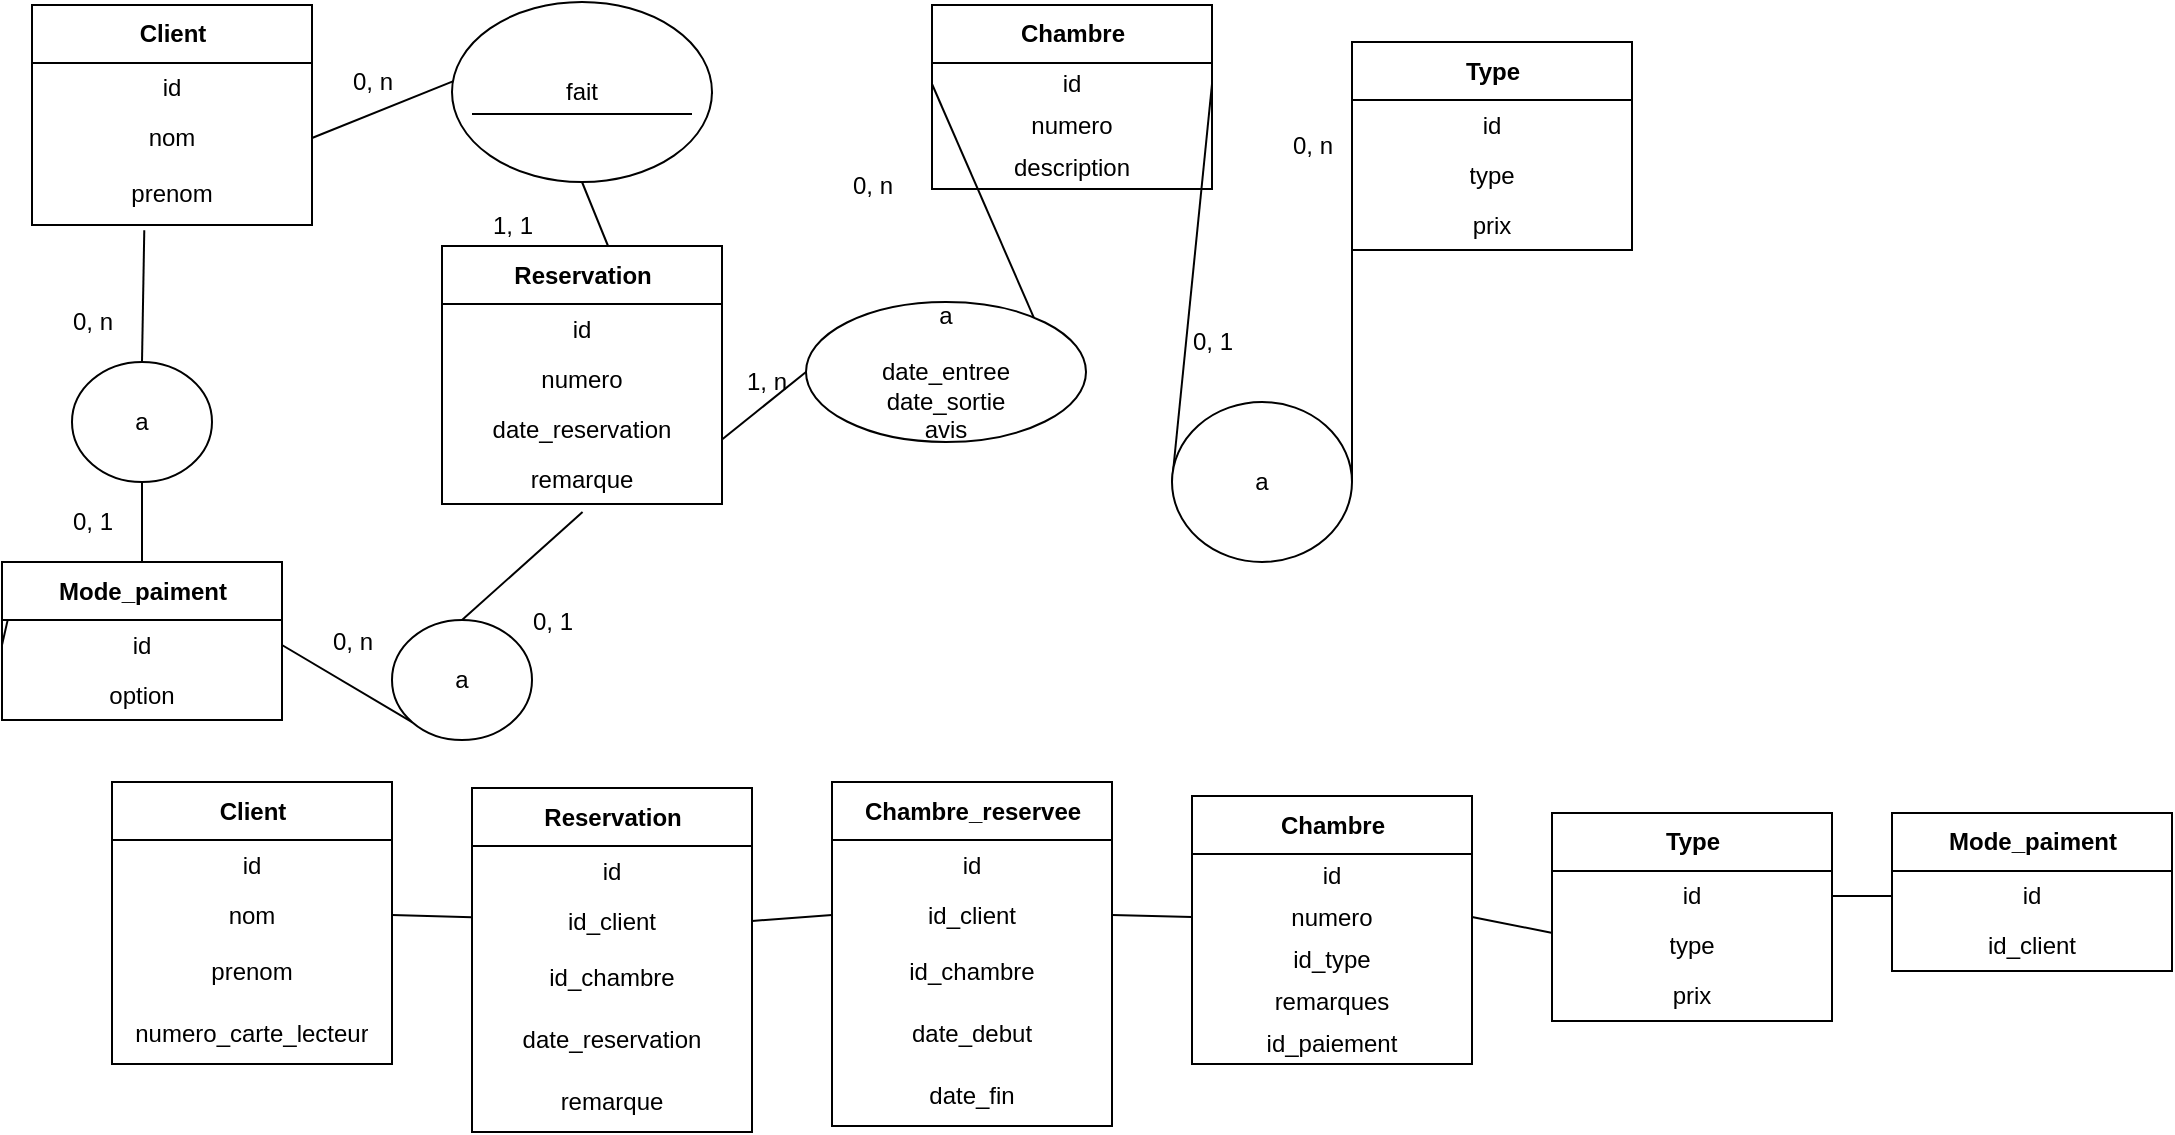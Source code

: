<mxfile>
    <diagram id="DqbkeTZN6tFKZuUJC_Nf" name="Page-1">
        <mxGraphModel dx="1881" dy="609" grid="1" gridSize="10" guides="1" tooltips="1" connect="1" arrows="1" fold="1" page="1" pageScale="1" pageWidth="827" pageHeight="1169" math="0" shadow="0">
            <root>
                <mxCell id="0"/>
                <mxCell id="1" parent="0"/>
                <mxCell id="2" value="Client" style="swimlane;fontStyle=1;align=center;verticalAlign=middle;childLayout=stackLayout;horizontal=1;startSize=29;horizontalStack=0;resizeParent=1;resizeParentMax=0;resizeLast=0;collapsible=0;marginBottom=0;html=1;" vertex="1" parent="1">
                    <mxGeometry x="-800" y="21.5" width="140" height="110" as="geometry"/>
                </mxCell>
                <mxCell id="3" value="id" style="text;html=1;strokeColor=none;fillColor=none;align=center;verticalAlign=middle;spacingLeft=4;spacingRight=4;overflow=hidden;rotatable=0;points=[[0,0.5],[1,0.5]];portConstraint=eastwest;" vertex="1" parent="2">
                    <mxGeometry y="29" width="140" height="25" as="geometry"/>
                </mxCell>
                <mxCell id="4" value="nom" style="text;html=1;strokeColor=none;fillColor=none;align=center;verticalAlign=middle;spacingLeft=4;spacingRight=4;overflow=hidden;rotatable=0;points=[[0,0.5],[1,0.5]];portConstraint=eastwest;" vertex="1" parent="2">
                    <mxGeometry y="54" width="140" height="25" as="geometry"/>
                </mxCell>
                <mxCell id="5" value="&lt;div&gt;prenom&lt;/div&gt;" style="text;html=1;strokeColor=none;fillColor=none;align=center;verticalAlign=middle;spacingLeft=4;spacingRight=4;overflow=hidden;rotatable=0;points=[[0,0.5],[1,0.5]];portConstraint=eastwest;" vertex="1" parent="2">
                    <mxGeometry y="79" width="140" height="31" as="geometry"/>
                </mxCell>
                <mxCell id="7" style="edgeStyle=none;html=1;exitX=0.02;exitY=0.431;exitDx=0;exitDy=0;endArrow=none;endFill=0;entryX=1;entryY=0.5;entryDx=0;entryDy=0;exitPerimeter=0;" edge="1" parent="1" source="9" target="4">
                    <mxGeometry relative="1" as="geometry">
                        <mxPoint x="-660" y="140" as="targetPoint"/>
                    </mxGeometry>
                </mxCell>
                <mxCell id="8" style="edgeStyle=none;html=1;entryX=0;entryY=0.5;entryDx=0;entryDy=0;endArrow=none;endFill=0;exitX=1;exitY=0.75;exitDx=0;exitDy=0;startArrow=none;" edge="1" parent="1" source="98" target="11">
                    <mxGeometry relative="1" as="geometry">
                        <mxPoint x="-480" y="110" as="sourcePoint"/>
                        <mxPoint x="-420" y="106.5" as="targetPoint"/>
                    </mxGeometry>
                </mxCell>
                <mxCell id="96" style="edgeStyle=none;html=1;exitX=0.5;exitY=1;exitDx=0;exitDy=0;entryX=0.593;entryY=0;entryDx=0;entryDy=0;entryPerimeter=0;endArrow=none;endFill=0;" edge="1" parent="1" source="9" target="88">
                    <mxGeometry relative="1" as="geometry"/>
                </mxCell>
                <mxCell id="9" value="fait" style="ellipse;whiteSpace=wrap;html=1;align=center;" vertex="1" parent="1">
                    <mxGeometry x="-590" y="20" width="130" height="90" as="geometry"/>
                </mxCell>
                <mxCell id="10" value="Chambre" style="swimlane;fontStyle=1;align=center;verticalAlign=middle;childLayout=stackLayout;horizontal=1;startSize=29;horizontalStack=0;resizeParent=1;resizeParentMax=0;resizeLast=0;collapsible=0;marginBottom=0;html=1;" vertex="1" parent="1">
                    <mxGeometry x="-350" y="21.5" width="140" height="92" as="geometry"/>
                </mxCell>
                <mxCell id="11" value="id" style="text;html=1;strokeColor=none;fillColor=none;align=center;verticalAlign=middle;spacingLeft=4;spacingRight=4;overflow=hidden;rotatable=0;points=[[0,0.5],[1,0.5]];portConstraint=eastwest;" vertex="1" parent="10">
                    <mxGeometry y="29" width="140" height="21" as="geometry"/>
                </mxCell>
                <mxCell id="40" value="numero" style="text;html=1;strokeColor=none;fillColor=none;align=center;verticalAlign=middle;spacingLeft=4;spacingRight=4;overflow=hidden;rotatable=0;points=[[0,0.5],[1,0.5]];portConstraint=eastwest;" vertex="1" parent="10">
                    <mxGeometry y="50" width="140" height="21" as="geometry"/>
                </mxCell>
                <mxCell id="121" value="description" style="text;html=1;strokeColor=none;fillColor=none;align=center;verticalAlign=middle;spacingLeft=4;spacingRight=4;overflow=hidden;rotatable=0;points=[[0,0.5],[1,0.5]];portConstraint=eastwest;" vertex="1" parent="10">
                    <mxGeometry y="71" width="140" height="21" as="geometry"/>
                </mxCell>
                <mxCell id="13" value="0, n" style="text;html=1;resizable=0;autosize=1;align=center;verticalAlign=middle;points=[];fillColor=none;strokeColor=none;rounded=0;" vertex="1" parent="1">
                    <mxGeometry x="-650" y="50" width="40" height="20" as="geometry"/>
                </mxCell>
                <mxCell id="14" value="1, n" style="text;html=1;resizable=0;autosize=1;align=center;verticalAlign=middle;points=[];fillColor=none;strokeColor=none;rounded=0;" vertex="1" parent="1">
                    <mxGeometry x="-453" y="200" width="40" height="20" as="geometry"/>
                </mxCell>
                <mxCell id="21" style="edgeStyle=none;html=1;endArrow=none;endFill=0;" edge="1" parent="1">
                    <mxGeometry relative="1" as="geometry">
                        <mxPoint x="-580" y="76" as="sourcePoint"/>
                        <mxPoint x="-470" y="76" as="targetPoint"/>
                    </mxGeometry>
                </mxCell>
                <mxCell id="22" value="Client" style="swimlane;fontStyle=1;align=center;verticalAlign=middle;childLayout=stackLayout;horizontal=1;startSize=29;horizontalStack=0;resizeParent=1;resizeParentMax=0;resizeLast=0;collapsible=0;marginBottom=0;html=1;" vertex="1" parent="1">
                    <mxGeometry x="-760" y="410" width="140" height="141" as="geometry"/>
                </mxCell>
                <mxCell id="23" value="id" style="text;html=1;strokeColor=none;fillColor=none;align=center;verticalAlign=middle;spacingLeft=4;spacingRight=4;overflow=hidden;rotatable=0;points=[[0,0.5],[1,0.5]];portConstraint=eastwest;" vertex="1" parent="22">
                    <mxGeometry y="29" width="140" height="25" as="geometry"/>
                </mxCell>
                <mxCell id="24" value="nom" style="text;html=1;strokeColor=none;fillColor=none;align=center;verticalAlign=middle;spacingLeft=4;spacingRight=4;overflow=hidden;rotatable=0;points=[[0,0.5],[1,0.5]];portConstraint=eastwest;" vertex="1" parent="22">
                    <mxGeometry y="54" width="140" height="25" as="geometry"/>
                </mxCell>
                <mxCell id="25" value="&lt;div&gt;prenom&lt;/div&gt;" style="text;html=1;strokeColor=none;fillColor=none;align=center;verticalAlign=middle;spacingLeft=4;spacingRight=4;overflow=hidden;rotatable=0;points=[[0,0.5],[1,0.5]];portConstraint=eastwest;" vertex="1" parent="22">
                    <mxGeometry y="79" width="140" height="31" as="geometry"/>
                </mxCell>
                <mxCell id="26" value="&lt;div&gt;numero_carte_lecteur&lt;/div&gt;" style="text;html=1;strokeColor=none;fillColor=none;align=center;verticalAlign=middle;spacingLeft=4;spacingRight=4;overflow=hidden;rotatable=0;points=[[0,0.5],[1,0.5]];portConstraint=eastwest;" vertex="1" parent="22">
                    <mxGeometry y="110" width="140" height="31" as="geometry"/>
                </mxCell>
                <mxCell id="31" value="Type" style="swimlane;fontStyle=1;align=center;verticalAlign=middle;childLayout=stackLayout;horizontal=1;startSize=29;horizontalStack=0;resizeParent=1;resizeParentMax=0;resizeLast=0;collapsible=0;marginBottom=0;html=1;" vertex="1" parent="1">
                    <mxGeometry x="-140" y="40" width="140" height="104" as="geometry"/>
                </mxCell>
                <mxCell id="32" value="id" style="text;html=1;strokeColor=none;fillColor=none;align=center;verticalAlign=middle;spacingLeft=4;spacingRight=4;overflow=hidden;rotatable=0;points=[[0,0.5],[1,0.5]];portConstraint=eastwest;" vertex="1" parent="31">
                    <mxGeometry y="29" width="140" height="25" as="geometry"/>
                </mxCell>
                <mxCell id="33" value="type" style="text;html=1;strokeColor=none;fillColor=none;align=center;verticalAlign=middle;spacingLeft=4;spacingRight=4;overflow=hidden;rotatable=0;points=[[0,0.5],[1,0.5]];portConstraint=eastwest;" vertex="1" parent="31">
                    <mxGeometry y="54" width="140" height="25" as="geometry"/>
                </mxCell>
                <mxCell id="34" value="prix" style="text;html=1;strokeColor=none;fillColor=none;align=center;verticalAlign=middle;spacingLeft=4;spacingRight=4;overflow=hidden;rotatable=0;points=[[0,0.5],[1,0.5]];portConstraint=eastwest;" vertex="1" parent="31">
                    <mxGeometry y="79" width="140" height="25" as="geometry"/>
                </mxCell>
                <mxCell id="35" style="edgeStyle=none;html=1;exitX=0;exitY=0.5;exitDx=0;exitDy=0;entryX=1;entryY=0.5;entryDx=0;entryDy=0;endArrow=none;endFill=0;" edge="1" parent="1" source="37" target="11">
                    <mxGeometry relative="1" as="geometry"/>
                </mxCell>
                <mxCell id="36" style="edgeStyle=none;html=1;exitX=1;exitY=0.5;exitDx=0;exitDy=0;entryX=0;entryY=0.5;entryDx=0;entryDy=0;endArrow=none;endFill=0;" edge="1" parent="1" source="37" target="32">
                    <mxGeometry relative="1" as="geometry"/>
                </mxCell>
                <mxCell id="37" value="a&lt;br&gt;" style="ellipse;whiteSpace=wrap;html=1;align=center;" vertex="1" parent="1">
                    <mxGeometry x="-230" y="220" width="90" height="80" as="geometry"/>
                </mxCell>
                <mxCell id="38" value="0, 1" style="text;html=1;resizable=0;autosize=1;align=center;verticalAlign=middle;points=[];fillColor=none;strokeColor=none;rounded=0;" vertex="1" parent="1">
                    <mxGeometry x="-230" y="180" width="40" height="20" as="geometry"/>
                </mxCell>
                <mxCell id="39" value="0, n" style="text;html=1;resizable=0;autosize=1;align=center;verticalAlign=middle;points=[];fillColor=none;strokeColor=none;rounded=0;" vertex="1" parent="1">
                    <mxGeometry x="-180" y="82" width="40" height="20" as="geometry"/>
                </mxCell>
                <mxCell id="42" style="edgeStyle=none;html=1;endArrow=none;endFill=0;exitX=1;exitY=0.5;exitDx=0;exitDy=0;" edge="1" parent="1" source="9">
                    <mxGeometry relative="1" as="geometry">
                        <mxPoint x="-570" y="66" as="sourcePoint"/>
                        <mxPoint x="-460" y="66" as="targetPoint"/>
                    </mxGeometry>
                </mxCell>
                <mxCell id="47" value="Chambre" style="swimlane;fontStyle=1;align=center;verticalAlign=middle;childLayout=stackLayout;horizontal=1;startSize=29;horizontalStack=0;resizeParent=1;resizeParentMax=0;resizeLast=0;collapsible=0;marginBottom=0;html=1;" vertex="1" parent="1">
                    <mxGeometry x="-220" y="417" width="140" height="134" as="geometry"/>
                </mxCell>
                <mxCell id="48" value="id" style="text;html=1;strokeColor=none;fillColor=none;align=center;verticalAlign=middle;spacingLeft=4;spacingRight=4;overflow=hidden;rotatable=0;points=[[0,0.5],[1,0.5]];portConstraint=eastwest;" vertex="1" parent="47">
                    <mxGeometry y="29" width="140" height="21" as="geometry"/>
                </mxCell>
                <mxCell id="49" value="numero" style="text;html=1;strokeColor=none;fillColor=none;align=center;verticalAlign=middle;spacingLeft=4;spacingRight=4;overflow=hidden;rotatable=0;points=[[0,0.5],[1,0.5]];portConstraint=eastwest;" vertex="1" parent="47">
                    <mxGeometry y="50" width="140" height="21" as="geometry"/>
                </mxCell>
                <mxCell id="50" value="id_type" style="text;html=1;strokeColor=none;fillColor=none;align=center;verticalAlign=middle;spacingLeft=4;spacingRight=4;overflow=hidden;rotatable=0;points=[[0,0.5],[1,0.5]];portConstraint=eastwest;" vertex="1" parent="47">
                    <mxGeometry y="71" width="140" height="21" as="geometry"/>
                </mxCell>
                <mxCell id="60" value="remarques" style="text;html=1;strokeColor=none;fillColor=none;align=center;verticalAlign=middle;spacingLeft=4;spacingRight=4;overflow=hidden;rotatable=0;points=[[0,0.5],[1,0.5]];portConstraint=eastwest;" vertex="1" parent="47">
                    <mxGeometry y="92" width="140" height="21" as="geometry"/>
                </mxCell>
                <mxCell id="86" value="id_paiement" style="text;html=1;strokeColor=none;fillColor=none;align=center;verticalAlign=middle;spacingLeft=4;spacingRight=4;overflow=hidden;rotatable=0;points=[[0,0.5],[1,0.5]];portConstraint=eastwest;" vertex="1" parent="47">
                    <mxGeometry y="113" width="140" height="21" as="geometry"/>
                </mxCell>
                <mxCell id="51" value="Type" style="swimlane;fontStyle=1;align=center;verticalAlign=middle;childLayout=stackLayout;horizontal=1;startSize=29;horizontalStack=0;resizeParent=1;resizeParentMax=0;resizeLast=0;collapsible=0;marginBottom=0;html=1;" vertex="1" parent="1">
                    <mxGeometry x="-40" y="425.5" width="140" height="104" as="geometry"/>
                </mxCell>
                <mxCell id="52" value="id" style="text;html=1;strokeColor=none;fillColor=none;align=center;verticalAlign=middle;spacingLeft=4;spacingRight=4;overflow=hidden;rotatable=0;points=[[0,0.5],[1,0.5]];portConstraint=eastwest;" vertex="1" parent="51">
                    <mxGeometry y="29" width="140" height="25" as="geometry"/>
                </mxCell>
                <mxCell id="53" value="type" style="text;html=1;strokeColor=none;fillColor=none;align=center;verticalAlign=middle;spacingLeft=4;spacingRight=4;overflow=hidden;rotatable=0;points=[[0,0.5],[1,0.5]];portConstraint=eastwest;" vertex="1" parent="51">
                    <mxGeometry y="54" width="140" height="25" as="geometry"/>
                </mxCell>
                <mxCell id="54" value="prix" style="text;html=1;strokeColor=none;fillColor=none;align=center;verticalAlign=middle;spacingLeft=4;spacingRight=4;overflow=hidden;rotatable=0;points=[[0,0.5],[1,0.5]];portConstraint=eastwest;" vertex="1" parent="51">
                    <mxGeometry y="79" width="140" height="25" as="geometry"/>
                </mxCell>
                <mxCell id="55" value="Reservation" style="swimlane;fontStyle=1;align=center;verticalAlign=middle;childLayout=stackLayout;horizontal=1;startSize=29;horizontalStack=0;resizeParent=1;resizeParentMax=0;resizeLast=0;collapsible=0;marginBottom=0;html=1;" vertex="1" parent="1">
                    <mxGeometry x="-580" y="413" width="140" height="172" as="geometry"/>
                </mxCell>
                <mxCell id="56" value="id" style="text;html=1;strokeColor=none;fillColor=none;align=center;verticalAlign=middle;spacingLeft=4;spacingRight=4;overflow=hidden;rotatable=0;points=[[0,0.5],[1,0.5]];portConstraint=eastwest;" vertex="1" parent="55">
                    <mxGeometry y="29" width="140" height="25" as="geometry"/>
                </mxCell>
                <mxCell id="57" value="id_client" style="text;html=1;strokeColor=none;fillColor=none;align=center;verticalAlign=middle;spacingLeft=4;spacingRight=4;overflow=hidden;rotatable=0;points=[[0,0.5],[1,0.5]];portConstraint=eastwest;" vertex="1" parent="55">
                    <mxGeometry y="54" width="140" height="25" as="geometry"/>
                </mxCell>
                <mxCell id="58" value="&lt;div&gt;id_chambre&lt;/div&gt;" style="text;html=1;strokeColor=none;fillColor=none;align=center;verticalAlign=middle;spacingLeft=4;spacingRight=4;overflow=hidden;rotatable=0;points=[[0,0.5],[1,0.5]];portConstraint=eastwest;" vertex="1" parent="55">
                    <mxGeometry y="79" width="140" height="31" as="geometry"/>
                </mxCell>
                <mxCell id="61" value="&lt;div&gt;date_reservation&lt;/div&gt;" style="text;html=1;strokeColor=none;fillColor=none;align=center;verticalAlign=middle;spacingLeft=4;spacingRight=4;overflow=hidden;rotatable=0;points=[[0,0.5],[1,0.5]];portConstraint=eastwest;" vertex="1" parent="55">
                    <mxGeometry y="110" width="140" height="31" as="geometry"/>
                </mxCell>
                <mxCell id="125" value="&lt;div&gt;remarque&lt;/div&gt;" style="text;html=1;strokeColor=none;fillColor=none;align=center;verticalAlign=middle;spacingLeft=4;spacingRight=4;overflow=hidden;rotatable=0;points=[[0,0.5],[1,0.5]];portConstraint=eastwest;" vertex="1" parent="55">
                    <mxGeometry y="141" width="140" height="31" as="geometry"/>
                </mxCell>
                <mxCell id="62" style="edgeStyle=none;html=1;exitX=1;exitY=0.5;exitDx=0;exitDy=0;endArrow=none;endFill=0;" edge="1" parent="1" source="24" target="57">
                    <mxGeometry relative="1" as="geometry"/>
                </mxCell>
                <mxCell id="63" style="html=1;exitX=1;exitY=0.5;exitDx=0;exitDy=0;entryX=0;entryY=0.5;entryDx=0;entryDy=0;endArrow=none;endFill=0;" edge="1" parent="1" source="57" target="115">
                    <mxGeometry relative="1" as="geometry"/>
                </mxCell>
                <mxCell id="66" style="edgeStyle=none;html=1;exitX=1;exitY=0.5;exitDx=0;exitDy=0;entryX=0.002;entryY=0.24;entryDx=0;entryDy=0;entryPerimeter=0;endArrow=none;endFill=0;" edge="1" parent="1" source="49" target="53">
                    <mxGeometry relative="1" as="geometry"/>
                </mxCell>
                <mxCell id="67" value="Mode_paiment" style="swimlane;fontStyle=1;align=center;verticalAlign=middle;childLayout=stackLayout;horizontal=1;startSize=29;horizontalStack=0;resizeParent=1;resizeParentMax=0;resizeLast=0;collapsible=0;marginBottom=0;html=1;" vertex="1" parent="1">
                    <mxGeometry x="-815" y="300" width="140" height="79" as="geometry"/>
                </mxCell>
                <mxCell id="68" value="id" style="text;html=1;strokeColor=none;fillColor=none;align=center;verticalAlign=middle;spacingLeft=4;spacingRight=4;overflow=hidden;rotatable=0;points=[[0,0.5],[1,0.5]];portConstraint=eastwest;" vertex="1" parent="67">
                    <mxGeometry y="29" width="140" height="25" as="geometry"/>
                </mxCell>
                <mxCell id="69" value="option" style="text;html=1;strokeColor=none;fillColor=none;align=center;verticalAlign=middle;spacingLeft=4;spacingRight=4;overflow=hidden;rotatable=0;points=[[0,0.5],[1,0.5]];portConstraint=eastwest;" vertex="1" parent="67">
                    <mxGeometry y="54" width="140" height="25" as="geometry"/>
                </mxCell>
                <mxCell id="93" style="edgeStyle=none;html=1;exitX=0;exitY=0.5;exitDx=0;exitDy=0;entryX=0.02;entryY=0.007;entryDx=0;entryDy=0;entryPerimeter=0;endArrow=none;endFill=0;" edge="1" parent="67" source="68" target="68">
                    <mxGeometry relative="1" as="geometry"/>
                </mxCell>
                <mxCell id="75" style="html=1;exitX=0.5;exitY=0;exitDx=0;exitDy=0;entryX=0.401;entryY=1.086;entryDx=0;entryDy=0;entryPerimeter=0;endArrow=none;endFill=0;" edge="1" parent="1" source="72" target="5">
                    <mxGeometry relative="1" as="geometry"/>
                </mxCell>
                <mxCell id="72" value="a" style="ellipse;whiteSpace=wrap;html=1;align=center;" vertex="1" parent="1">
                    <mxGeometry x="-780" y="200" width="70" height="60" as="geometry"/>
                </mxCell>
                <mxCell id="74" style="html=1;endArrow=none;endFill=0;" edge="1" parent="1" source="67" target="72">
                    <mxGeometry relative="1" as="geometry"/>
                </mxCell>
                <mxCell id="78" value="0, n" style="text;html=1;resizable=0;autosize=1;align=center;verticalAlign=middle;points=[];fillColor=none;strokeColor=none;rounded=0;" vertex="1" parent="1">
                    <mxGeometry x="-790" y="170" width="40" height="20" as="geometry"/>
                </mxCell>
                <mxCell id="79" value="0, 1" style="text;html=1;resizable=0;autosize=1;align=center;verticalAlign=middle;points=[];fillColor=none;strokeColor=none;rounded=0;" vertex="1" parent="1">
                    <mxGeometry x="-790" y="270" width="40" height="20" as="geometry"/>
                </mxCell>
                <mxCell id="83" value="Mode_paiment" style="swimlane;fontStyle=1;align=center;verticalAlign=middle;childLayout=stackLayout;horizontal=1;startSize=29;horizontalStack=0;resizeParent=1;resizeParentMax=0;resizeLast=0;collapsible=0;marginBottom=0;html=1;" vertex="1" parent="1">
                    <mxGeometry x="130" y="425.5" width="140" height="79" as="geometry"/>
                </mxCell>
                <mxCell id="84" value="id" style="text;html=1;strokeColor=none;fillColor=none;align=center;verticalAlign=middle;spacingLeft=4;spacingRight=4;overflow=hidden;rotatable=0;points=[[0,0.5],[1,0.5]];portConstraint=eastwest;" vertex="1" parent="83">
                    <mxGeometry y="29" width="140" height="25" as="geometry"/>
                </mxCell>
                <mxCell id="85" value="id_client" style="text;html=1;strokeColor=none;fillColor=none;align=center;verticalAlign=middle;spacingLeft=4;spacingRight=4;overflow=hidden;rotatable=0;points=[[0,0.5],[1,0.5]];portConstraint=eastwest;" vertex="1" parent="83">
                    <mxGeometry y="54" width="140" height="25" as="geometry"/>
                </mxCell>
                <mxCell id="87" style="edgeStyle=none;html=1;exitX=1;exitY=0.5;exitDx=0;exitDy=0;entryX=0;entryY=0.5;entryDx=0;entryDy=0;endArrow=none;endFill=0;" edge="1" parent="1" source="52" target="84">
                    <mxGeometry relative="1" as="geometry"/>
                </mxCell>
                <mxCell id="88" value="Reservation" style="swimlane;fontStyle=1;align=center;verticalAlign=middle;childLayout=stackLayout;horizontal=1;startSize=29;horizontalStack=0;resizeParent=1;resizeParentMax=0;resizeLast=0;collapsible=0;marginBottom=0;html=1;" vertex="1" parent="1">
                    <mxGeometry x="-595" y="142" width="140" height="129" as="geometry"/>
                </mxCell>
                <mxCell id="89" value="id" style="text;html=1;strokeColor=none;fillColor=none;align=center;verticalAlign=middle;spacingLeft=4;spacingRight=4;overflow=hidden;rotatable=0;points=[[0,0.5],[1,0.5]];portConstraint=eastwest;" vertex="1" parent="88">
                    <mxGeometry y="29" width="140" height="25" as="geometry"/>
                </mxCell>
                <mxCell id="90" value="numero" style="text;html=1;strokeColor=none;fillColor=none;align=center;verticalAlign=middle;spacingLeft=4;spacingRight=4;overflow=hidden;rotatable=0;points=[[0,0.5],[1,0.5]];portConstraint=eastwest;" vertex="1" parent="88">
                    <mxGeometry y="54" width="140" height="25" as="geometry"/>
                </mxCell>
                <mxCell id="122" value="date_reservation" style="text;html=1;strokeColor=none;fillColor=none;align=center;verticalAlign=middle;spacingLeft=4;spacingRight=4;overflow=hidden;rotatable=0;points=[[0,0.5],[1,0.5]];portConstraint=eastwest;" vertex="1" parent="88">
                    <mxGeometry y="79" width="140" height="25" as="geometry"/>
                </mxCell>
                <mxCell id="124" value="remarque" style="text;html=1;strokeColor=none;fillColor=none;align=center;verticalAlign=middle;spacingLeft=4;spacingRight=4;overflow=hidden;rotatable=0;points=[[0,0.5],[1,0.5]];portConstraint=eastwest;" vertex="1" parent="88">
                    <mxGeometry y="104" width="140" height="25" as="geometry"/>
                </mxCell>
                <mxCell id="97" value="1, 1" style="text;html=1;resizable=0;autosize=1;align=center;verticalAlign=middle;points=[];fillColor=none;strokeColor=none;rounded=0;" vertex="1" parent="1">
                    <mxGeometry x="-580" y="122" width="40" height="20" as="geometry"/>
                </mxCell>
                <mxCell id="98" value="a&lt;br&gt;&lt;br&gt;date_entree&lt;br&gt;date_sortie&lt;br&gt;avis&lt;br&gt;" style="ellipse;whiteSpace=wrap;html=1;align=center;" vertex="1" parent="1">
                    <mxGeometry x="-413" y="170" width="140" height="70" as="geometry"/>
                </mxCell>
                <mxCell id="99" value="" style="edgeStyle=none;html=1;entryX=0;entryY=0.5;entryDx=0;entryDy=0;endArrow=none;endFill=0;exitX=1;exitY=0.75;exitDx=0;exitDy=0;" edge="1" parent="1" source="88" target="98">
                    <mxGeometry relative="1" as="geometry">
                        <mxPoint x="-468" y="239.25" as="sourcePoint"/>
                        <mxPoint x="-380" y="61" as="targetPoint"/>
                    </mxGeometry>
                </mxCell>
                <mxCell id="100" value="0, n" style="text;html=1;resizable=0;autosize=1;align=center;verticalAlign=middle;points=[];fillColor=none;strokeColor=none;rounded=0;" vertex="1" parent="1">
                    <mxGeometry x="-400" y="102" width="40" height="20" as="geometry"/>
                </mxCell>
                <mxCell id="102" style="html=1;exitX=0.5;exitY=0;exitDx=0;exitDy=0;entryX=0.502;entryY=1.16;entryDx=0;entryDy=0;entryPerimeter=0;endArrow=none;endFill=0;" edge="1" parent="1" source="101" target="124">
                    <mxGeometry relative="1" as="geometry"/>
                </mxCell>
                <mxCell id="103" style="edgeStyle=none;html=1;exitX=0;exitY=1;exitDx=0;exitDy=0;entryX=1;entryY=0.5;entryDx=0;entryDy=0;endArrow=none;endFill=0;" edge="1" parent="1" source="101" target="68">
                    <mxGeometry relative="1" as="geometry"/>
                </mxCell>
                <mxCell id="101" value="a" style="ellipse;whiteSpace=wrap;html=1;align=center;" vertex="1" parent="1">
                    <mxGeometry x="-620" y="329" width="70" height="60" as="geometry"/>
                </mxCell>
                <mxCell id="104" value="0, 1" style="text;html=1;resizable=0;autosize=1;align=center;verticalAlign=middle;points=[];fillColor=none;strokeColor=none;rounded=0;" vertex="1" parent="1">
                    <mxGeometry x="-560" y="320" width="40" height="20" as="geometry"/>
                </mxCell>
                <mxCell id="105" value="0, n" style="text;html=1;resizable=0;autosize=1;align=center;verticalAlign=middle;points=[];fillColor=none;strokeColor=none;rounded=0;" vertex="1" parent="1">
                    <mxGeometry x="-660" y="329.5" width="40" height="20" as="geometry"/>
                </mxCell>
                <mxCell id="113" value="Chambre_reservee" style="swimlane;fontStyle=1;align=center;verticalAlign=middle;childLayout=stackLayout;horizontal=1;startSize=29;horizontalStack=0;resizeParent=1;resizeParentMax=0;resizeLast=0;collapsible=0;marginBottom=0;html=1;" vertex="1" parent="1">
                    <mxGeometry x="-400" y="410" width="140" height="172" as="geometry"/>
                </mxCell>
                <mxCell id="114" value="id" style="text;html=1;strokeColor=none;fillColor=none;align=center;verticalAlign=middle;spacingLeft=4;spacingRight=4;overflow=hidden;rotatable=0;points=[[0,0.5],[1,0.5]];portConstraint=eastwest;" vertex="1" parent="113">
                    <mxGeometry y="29" width="140" height="25" as="geometry"/>
                </mxCell>
                <mxCell id="115" value="id_client" style="text;html=1;strokeColor=none;fillColor=none;align=center;verticalAlign=middle;spacingLeft=4;spacingRight=4;overflow=hidden;rotatable=0;points=[[0,0.5],[1,0.5]];portConstraint=eastwest;" vertex="1" parent="113">
                    <mxGeometry y="54" width="140" height="25" as="geometry"/>
                </mxCell>
                <mxCell id="116" value="&lt;div&gt;id_chambre&lt;/div&gt;" style="text;html=1;strokeColor=none;fillColor=none;align=center;verticalAlign=middle;spacingLeft=4;spacingRight=4;overflow=hidden;rotatable=0;points=[[0,0.5],[1,0.5]];portConstraint=eastwest;" vertex="1" parent="113">
                    <mxGeometry y="79" width="140" height="31" as="geometry"/>
                </mxCell>
                <mxCell id="117" value="&lt;div&gt;date_debut&lt;/div&gt;" style="text;html=1;strokeColor=none;fillColor=none;align=center;verticalAlign=middle;spacingLeft=4;spacingRight=4;overflow=hidden;rotatable=0;points=[[0,0.5],[1,0.5]];portConstraint=eastwest;" vertex="1" parent="113">
                    <mxGeometry y="110" width="140" height="31" as="geometry"/>
                </mxCell>
                <mxCell id="118" value="&lt;div&gt;date_fin&lt;/div&gt;" style="text;html=1;strokeColor=none;fillColor=none;align=center;verticalAlign=middle;spacingLeft=4;spacingRight=4;overflow=hidden;rotatable=0;points=[[0,0.5],[1,0.5]];portConstraint=eastwest;" vertex="1" parent="113">
                    <mxGeometry y="141" width="140" height="31" as="geometry"/>
                </mxCell>
                <mxCell id="119" style="edgeStyle=none;html=1;exitX=0;exitY=0.5;exitDx=0;exitDy=0;entryX=1;entryY=0.5;entryDx=0;entryDy=0;endArrow=none;endFill=0;" edge="1" parent="1" source="49" target="115">
                    <mxGeometry relative="1" as="geometry"/>
                </mxCell>
            </root>
        </mxGraphModel>
    </diagram>
</mxfile>